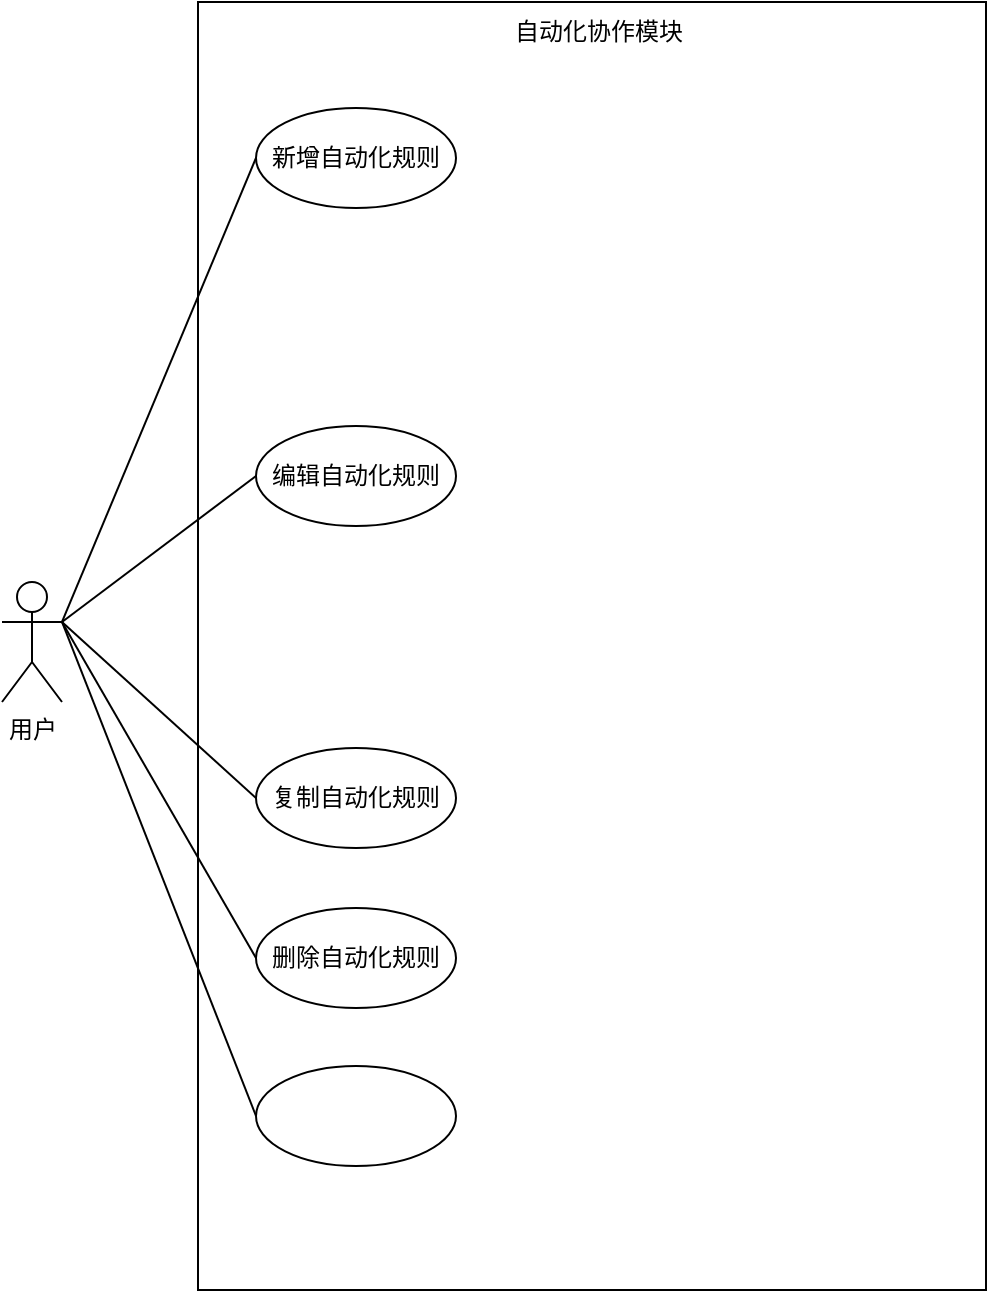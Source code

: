 <mxfile version="26.0.11">
  <diagram name="第 1 页" id="a4SjvuLSRBOrl4tF5w26">
    <mxGraphModel dx="1242" dy="785" grid="0" gridSize="10" guides="1" tooltips="1" connect="1" arrows="1" fold="1" page="1" pageScale="1" pageWidth="827" pageHeight="1169" math="0" shadow="0">
      <root>
        <mxCell id="0" />
        <mxCell id="1" parent="0" />
        <mxCell id="4Y7Xm-b25FJb2aI7x2md-1" value="用户" style="shape=umlActor;verticalLabelPosition=bottom;verticalAlign=top;html=1;" vertex="1" parent="1">
          <mxGeometry x="115" y="355" width="30" height="60" as="geometry" />
        </mxCell>
        <mxCell id="4Y7Xm-b25FJb2aI7x2md-2" value="" style="rounded=0;whiteSpace=wrap;html=1;" vertex="1" parent="1">
          <mxGeometry x="213" y="65" width="394" height="644" as="geometry" />
        </mxCell>
        <mxCell id="4Y7Xm-b25FJb2aI7x2md-3" value="自动化协作模块" style="text;html=1;align=center;verticalAlign=middle;whiteSpace=wrap;rounded=0;" vertex="1" parent="1">
          <mxGeometry x="364" y="65" width="99" height="30" as="geometry" />
        </mxCell>
        <mxCell id="4Y7Xm-b25FJb2aI7x2md-5" value="编辑自动化规则" style="ellipse;whiteSpace=wrap;html=1;" vertex="1" parent="1">
          <mxGeometry x="242" y="277" width="100" height="50" as="geometry" />
        </mxCell>
        <mxCell id="4Y7Xm-b25FJb2aI7x2md-6" value="" style="ellipse;whiteSpace=wrap;html=1;" vertex="1" parent="1">
          <mxGeometry x="242" y="597" width="100" height="50" as="geometry" />
        </mxCell>
        <mxCell id="4Y7Xm-b25FJb2aI7x2md-7" value="" style="endArrow=none;html=1;rounded=0;exitX=1;exitY=0.333;exitDx=0;exitDy=0;exitPerimeter=0;entryX=0;entryY=0.5;entryDx=0;entryDy=0;" edge="1" parent="1" source="4Y7Xm-b25FJb2aI7x2md-1" target="4Y7Xm-b25FJb2aI7x2md-5">
          <mxGeometry width="50" height="50" relative="1" as="geometry">
            <mxPoint x="142" y="385" as="sourcePoint" />
            <mxPoint x="224" y="370" as="targetPoint" />
          </mxGeometry>
        </mxCell>
        <mxCell id="4Y7Xm-b25FJb2aI7x2md-9" value="" style="endArrow=none;html=1;rounded=0;exitX=1;exitY=0.333;exitDx=0;exitDy=0;exitPerimeter=0;entryX=0;entryY=0.5;entryDx=0;entryDy=0;" edge="1" parent="1" source="4Y7Xm-b25FJb2aI7x2md-1" target="4Y7Xm-b25FJb2aI7x2md-6">
          <mxGeometry width="50" height="50" relative="1" as="geometry">
            <mxPoint x="142" y="385" as="sourcePoint" />
            <mxPoint x="252" y="289" as="targetPoint" />
          </mxGeometry>
        </mxCell>
        <mxCell id="4Y7Xm-b25FJb2aI7x2md-10" value="新增自动化规则" style="ellipse;whiteSpace=wrap;html=1;" vertex="1" parent="1">
          <mxGeometry x="242" y="118" width="100" height="50" as="geometry" />
        </mxCell>
        <mxCell id="4Y7Xm-b25FJb2aI7x2md-11" value="删除自动化规则" style="ellipse;whiteSpace=wrap;html=1;" vertex="1" parent="1">
          <mxGeometry x="242" y="518" width="100" height="50" as="geometry" />
        </mxCell>
        <mxCell id="4Y7Xm-b25FJb2aI7x2md-12" value="复制自动化规则" style="ellipse;whiteSpace=wrap;html=1;" vertex="1" parent="1">
          <mxGeometry x="242" y="438" width="100" height="50" as="geometry" />
        </mxCell>
        <mxCell id="4Y7Xm-b25FJb2aI7x2md-26" value="" style="endArrow=none;html=1;rounded=0;exitX=1;exitY=0.333;exitDx=0;exitDy=0;exitPerimeter=0;entryX=0;entryY=0.5;entryDx=0;entryDy=0;" edge="1" parent="1" source="4Y7Xm-b25FJb2aI7x2md-1" target="4Y7Xm-b25FJb2aI7x2md-11">
          <mxGeometry width="50" height="50" relative="1" as="geometry">
            <mxPoint x="155" y="385" as="sourcePoint" />
            <mxPoint x="252" y="632" as="targetPoint" />
          </mxGeometry>
        </mxCell>
        <mxCell id="4Y7Xm-b25FJb2aI7x2md-27" value="" style="endArrow=none;html=1;rounded=0;exitX=1;exitY=0.333;exitDx=0;exitDy=0;exitPerimeter=0;entryX=0;entryY=0.5;entryDx=0;entryDy=0;" edge="1" parent="1" source="4Y7Xm-b25FJb2aI7x2md-1" target="4Y7Xm-b25FJb2aI7x2md-12">
          <mxGeometry width="50" height="50" relative="1" as="geometry">
            <mxPoint x="155" y="385" as="sourcePoint" />
            <mxPoint x="252" y="553" as="targetPoint" />
          </mxGeometry>
        </mxCell>
        <mxCell id="4Y7Xm-b25FJb2aI7x2md-28" value="" style="endArrow=none;html=1;rounded=0;entryX=0;entryY=0.5;entryDx=0;entryDy=0;exitX=1;exitY=0.333;exitDx=0;exitDy=0;exitPerimeter=0;" edge="1" parent="1" source="4Y7Xm-b25FJb2aI7x2md-1" target="4Y7Xm-b25FJb2aI7x2md-10">
          <mxGeometry width="50" height="50" relative="1" as="geometry">
            <mxPoint x="146" y="375" as="sourcePoint" />
            <mxPoint x="252" y="473" as="targetPoint" />
          </mxGeometry>
        </mxCell>
      </root>
    </mxGraphModel>
  </diagram>
</mxfile>
